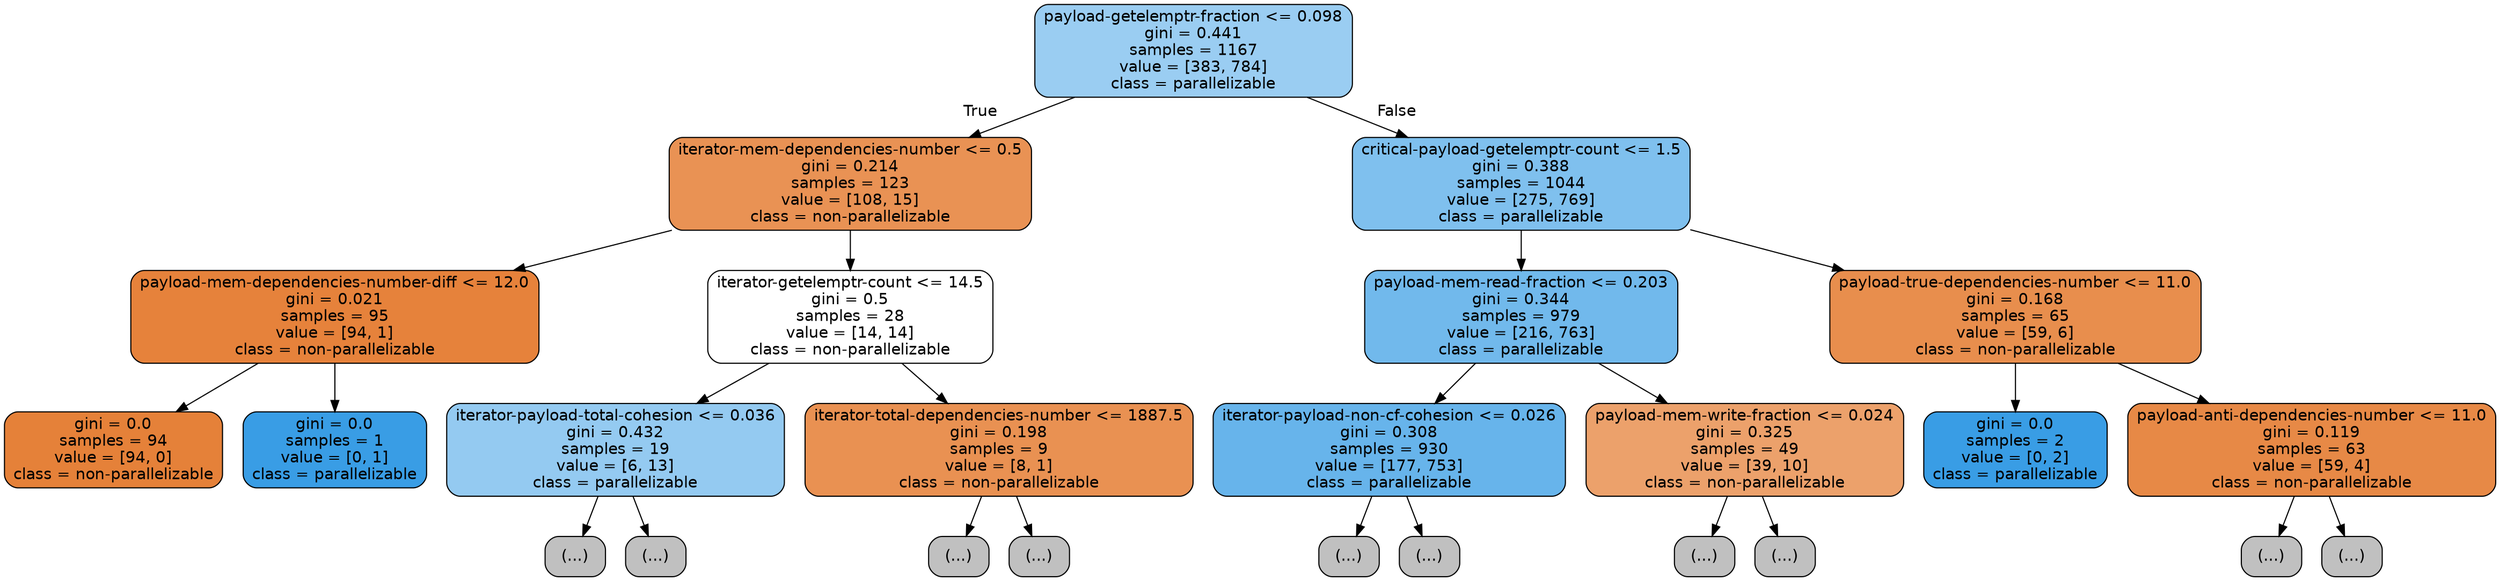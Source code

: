 digraph Tree {
node [shape=box, style="filled, rounded", color="black", fontname=helvetica] ;
edge [fontname=helvetica] ;
0 [label="payload-getelemptr-fraction <= 0.098\ngini = 0.441\nsamples = 1167\nvalue = [383, 784]\nclass = parallelizable", fillcolor="#399de582"] ;
1 [label="iterator-mem-dependencies-number <= 0.5\ngini = 0.214\nsamples = 123\nvalue = [108, 15]\nclass = non-parallelizable", fillcolor="#e58139dc"] ;
0 -> 1 [labeldistance=2.5, labelangle=45, headlabel="True"] ;
2 [label="payload-mem-dependencies-number-diff <= 12.0\ngini = 0.021\nsamples = 95\nvalue = [94, 1]\nclass = non-parallelizable", fillcolor="#e58139fc"] ;
1 -> 2 ;
3 [label="gini = 0.0\nsamples = 94\nvalue = [94, 0]\nclass = non-parallelizable", fillcolor="#e58139ff"] ;
2 -> 3 ;
4 [label="gini = 0.0\nsamples = 1\nvalue = [0, 1]\nclass = parallelizable", fillcolor="#399de5ff"] ;
2 -> 4 ;
5 [label="iterator-getelemptr-count <= 14.5\ngini = 0.5\nsamples = 28\nvalue = [14, 14]\nclass = non-parallelizable", fillcolor="#e5813900"] ;
1 -> 5 ;
6 [label="iterator-payload-total-cohesion <= 0.036\ngini = 0.432\nsamples = 19\nvalue = [6, 13]\nclass = parallelizable", fillcolor="#399de589"] ;
5 -> 6 ;
7 [label="(...)", fillcolor="#C0C0C0"] ;
6 -> 7 ;
8 [label="(...)", fillcolor="#C0C0C0"] ;
6 -> 8 ;
17 [label="iterator-total-dependencies-number <= 1887.5\ngini = 0.198\nsamples = 9\nvalue = [8, 1]\nclass = non-parallelizable", fillcolor="#e58139df"] ;
5 -> 17 ;
18 [label="(...)", fillcolor="#C0C0C0"] ;
17 -> 18 ;
19 [label="(...)", fillcolor="#C0C0C0"] ;
17 -> 19 ;
20 [label="critical-payload-getelemptr-count <= 1.5\ngini = 0.388\nsamples = 1044\nvalue = [275, 769]\nclass = parallelizable", fillcolor="#399de5a4"] ;
0 -> 20 [labeldistance=2.5, labelangle=-45, headlabel="False"] ;
21 [label="payload-mem-read-fraction <= 0.203\ngini = 0.344\nsamples = 979\nvalue = [216, 763]\nclass = parallelizable", fillcolor="#399de5b7"] ;
20 -> 21 ;
22 [label="iterator-payload-non-cf-cohesion <= 0.026\ngini = 0.308\nsamples = 930\nvalue = [177, 753]\nclass = parallelizable", fillcolor="#399de5c3"] ;
21 -> 22 ;
23 [label="(...)", fillcolor="#C0C0C0"] ;
22 -> 23 ;
68 [label="(...)", fillcolor="#C0C0C0"] ;
22 -> 68 ;
207 [label="payload-mem-write-fraction <= 0.024\ngini = 0.325\nsamples = 49\nvalue = [39, 10]\nclass = non-parallelizable", fillcolor="#e58139be"] ;
21 -> 207 ;
208 [label="(...)", fillcolor="#C0C0C0"] ;
207 -> 208 ;
209 [label="(...)", fillcolor="#C0C0C0"] ;
207 -> 209 ;
224 [label="payload-true-dependencies-number <= 11.0\ngini = 0.168\nsamples = 65\nvalue = [59, 6]\nclass = non-parallelizable", fillcolor="#e58139e5"] ;
20 -> 224 ;
225 [label="gini = 0.0\nsamples = 2\nvalue = [0, 2]\nclass = parallelizable", fillcolor="#399de5ff"] ;
224 -> 225 ;
226 [label="payload-anti-dependencies-number <= 11.0\ngini = 0.119\nsamples = 63\nvalue = [59, 4]\nclass = non-parallelizable", fillcolor="#e58139ee"] ;
224 -> 226 ;
227 [label="(...)", fillcolor="#C0C0C0"] ;
226 -> 227 ;
238 [label="(...)", fillcolor="#C0C0C0"] ;
226 -> 238 ;
}